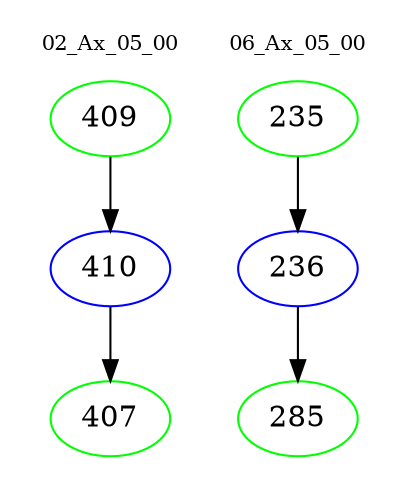 digraph{
subgraph cluster_0 {
color = white
label = "02_Ax_05_00";
fontsize=10;
T0_409 [label="409", color="green"]
T0_409 -> T0_410 [color="black"]
T0_410 [label="410", color="blue"]
T0_410 -> T0_407 [color="black"]
T0_407 [label="407", color="green"]
}
subgraph cluster_1 {
color = white
label = "06_Ax_05_00";
fontsize=10;
T1_235 [label="235", color="green"]
T1_235 -> T1_236 [color="black"]
T1_236 [label="236", color="blue"]
T1_236 -> T1_285 [color="black"]
T1_285 [label="285", color="green"]
}
}
